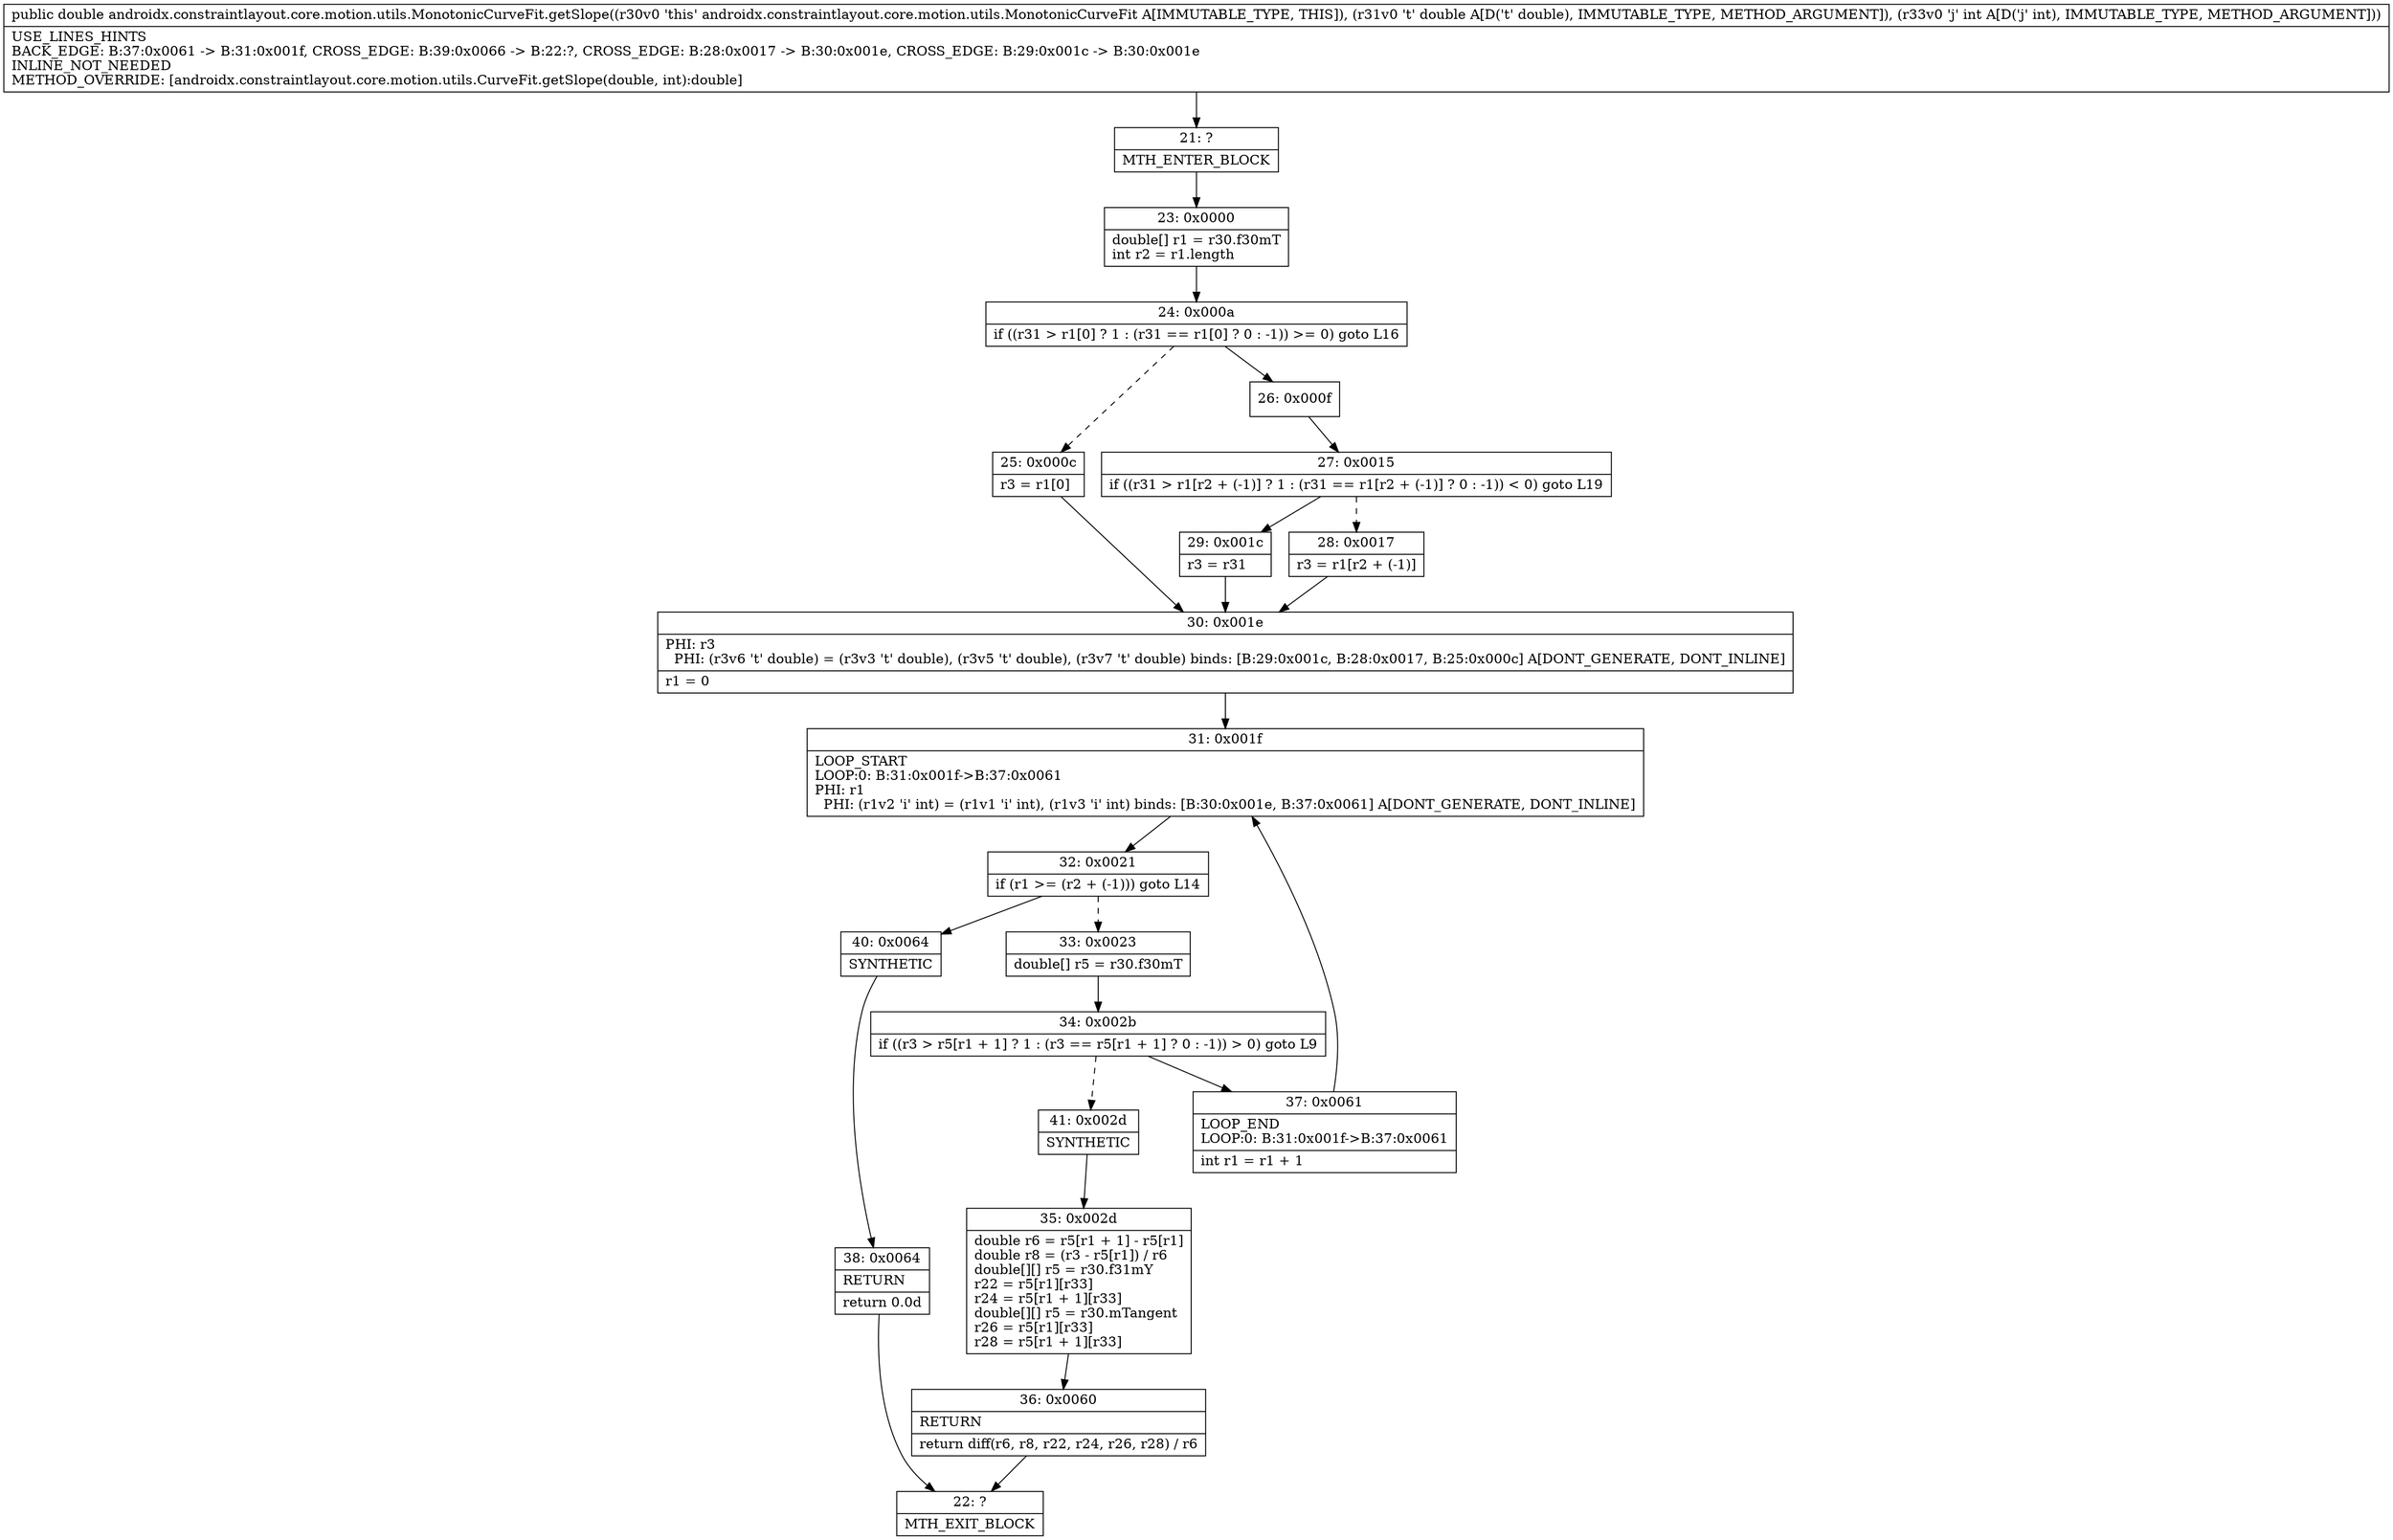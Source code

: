 digraph "CFG forandroidx.constraintlayout.core.motion.utils.MonotonicCurveFit.getSlope(DI)D" {
Node_21 [shape=record,label="{21\:\ ?|MTH_ENTER_BLOCK\l}"];
Node_23 [shape=record,label="{23\:\ 0x0000|double[] r1 = r30.f30mT\lint r2 = r1.length\l}"];
Node_24 [shape=record,label="{24\:\ 0x000a|if ((r31 \> r1[0] ? 1 : (r31 == r1[0] ? 0 : \-1)) \>= 0) goto L16\l}"];
Node_25 [shape=record,label="{25\:\ 0x000c|r3 = r1[0]\l}"];
Node_30 [shape=record,label="{30\:\ 0x001e|PHI: r3 \l  PHI: (r3v6 't' double) = (r3v3 't' double), (r3v5 't' double), (r3v7 't' double) binds: [B:29:0x001c, B:28:0x0017, B:25:0x000c] A[DONT_GENERATE, DONT_INLINE]\l|r1 = 0\l}"];
Node_31 [shape=record,label="{31\:\ 0x001f|LOOP_START\lLOOP:0: B:31:0x001f\-\>B:37:0x0061\lPHI: r1 \l  PHI: (r1v2 'i' int) = (r1v1 'i' int), (r1v3 'i' int) binds: [B:30:0x001e, B:37:0x0061] A[DONT_GENERATE, DONT_INLINE]\l}"];
Node_32 [shape=record,label="{32\:\ 0x0021|if (r1 \>= (r2 + (\-1))) goto L14\l}"];
Node_33 [shape=record,label="{33\:\ 0x0023|double[] r5 = r30.f30mT\l}"];
Node_34 [shape=record,label="{34\:\ 0x002b|if ((r3 \> r5[r1 + 1] ? 1 : (r3 == r5[r1 + 1] ? 0 : \-1)) \> 0) goto L9\l}"];
Node_37 [shape=record,label="{37\:\ 0x0061|LOOP_END\lLOOP:0: B:31:0x001f\-\>B:37:0x0061\l|int r1 = r1 + 1\l}"];
Node_41 [shape=record,label="{41\:\ 0x002d|SYNTHETIC\l}"];
Node_35 [shape=record,label="{35\:\ 0x002d|double r6 = r5[r1 + 1] \- r5[r1]\ldouble r8 = (r3 \- r5[r1]) \/ r6\ldouble[][] r5 = r30.f31mY\lr22 = r5[r1][r33]\lr24 = r5[r1 + 1][r33]\ldouble[][] r5 = r30.mTangent\lr26 = r5[r1][r33]\lr28 = r5[r1 + 1][r33]\l}"];
Node_36 [shape=record,label="{36\:\ 0x0060|RETURN\l|return diff(r6, r8, r22, r24, r26, r28) \/ r6\l}"];
Node_22 [shape=record,label="{22\:\ ?|MTH_EXIT_BLOCK\l}"];
Node_40 [shape=record,label="{40\:\ 0x0064|SYNTHETIC\l}"];
Node_38 [shape=record,label="{38\:\ 0x0064|RETURN\l|return 0.0d\l}"];
Node_26 [shape=record,label="{26\:\ 0x000f}"];
Node_27 [shape=record,label="{27\:\ 0x0015|if ((r31 \> r1[r2 + (\-1)] ? 1 : (r31 == r1[r2 + (\-1)] ? 0 : \-1)) \< 0) goto L19\l}"];
Node_28 [shape=record,label="{28\:\ 0x0017|r3 = r1[r2 + (\-1)]\l}"];
Node_29 [shape=record,label="{29\:\ 0x001c|r3 = r31\l}"];
MethodNode[shape=record,label="{public double androidx.constraintlayout.core.motion.utils.MonotonicCurveFit.getSlope((r30v0 'this' androidx.constraintlayout.core.motion.utils.MonotonicCurveFit A[IMMUTABLE_TYPE, THIS]), (r31v0 't' double A[D('t' double), IMMUTABLE_TYPE, METHOD_ARGUMENT]), (r33v0 'j' int A[D('j' int), IMMUTABLE_TYPE, METHOD_ARGUMENT]))  | USE_LINES_HINTS\lBACK_EDGE: B:37:0x0061 \-\> B:31:0x001f, CROSS_EDGE: B:39:0x0066 \-\> B:22:?, CROSS_EDGE: B:28:0x0017 \-\> B:30:0x001e, CROSS_EDGE: B:29:0x001c \-\> B:30:0x001e\lINLINE_NOT_NEEDED\lMETHOD_OVERRIDE: [androidx.constraintlayout.core.motion.utils.CurveFit.getSlope(double, int):double]\l}"];
MethodNode -> Node_21;Node_21 -> Node_23;
Node_23 -> Node_24;
Node_24 -> Node_25[style=dashed];
Node_24 -> Node_26;
Node_25 -> Node_30;
Node_30 -> Node_31;
Node_31 -> Node_32;
Node_32 -> Node_33[style=dashed];
Node_32 -> Node_40;
Node_33 -> Node_34;
Node_34 -> Node_37;
Node_34 -> Node_41[style=dashed];
Node_37 -> Node_31;
Node_41 -> Node_35;
Node_35 -> Node_36;
Node_36 -> Node_22;
Node_40 -> Node_38;
Node_38 -> Node_22;
Node_26 -> Node_27;
Node_27 -> Node_28[style=dashed];
Node_27 -> Node_29;
Node_28 -> Node_30;
Node_29 -> Node_30;
}


